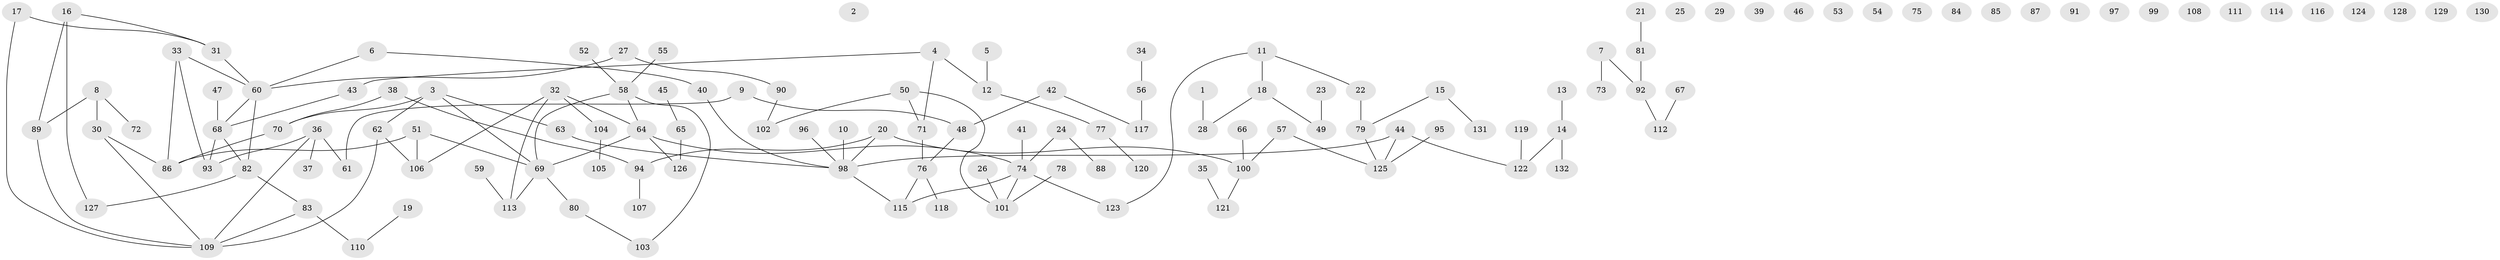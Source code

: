 // coarse degree distribution, {1: 0.25263157894736843, 0: 0.23157894736842105, 7: 0.042105263157894736, 4: 0.042105263157894736, 2: 0.18947368421052632, 3: 0.18947368421052632, 6: 0.021052631578947368, 5: 0.021052631578947368, 8: 0.010526315789473684}
// Generated by graph-tools (version 1.1) at 2025/41/03/06/25 10:41:19]
// undirected, 132 vertices, 132 edges
graph export_dot {
graph [start="1"]
  node [color=gray90,style=filled];
  1;
  2;
  3;
  4;
  5;
  6;
  7;
  8;
  9;
  10;
  11;
  12;
  13;
  14;
  15;
  16;
  17;
  18;
  19;
  20;
  21;
  22;
  23;
  24;
  25;
  26;
  27;
  28;
  29;
  30;
  31;
  32;
  33;
  34;
  35;
  36;
  37;
  38;
  39;
  40;
  41;
  42;
  43;
  44;
  45;
  46;
  47;
  48;
  49;
  50;
  51;
  52;
  53;
  54;
  55;
  56;
  57;
  58;
  59;
  60;
  61;
  62;
  63;
  64;
  65;
  66;
  67;
  68;
  69;
  70;
  71;
  72;
  73;
  74;
  75;
  76;
  77;
  78;
  79;
  80;
  81;
  82;
  83;
  84;
  85;
  86;
  87;
  88;
  89;
  90;
  91;
  92;
  93;
  94;
  95;
  96;
  97;
  98;
  99;
  100;
  101;
  102;
  103;
  104;
  105;
  106;
  107;
  108;
  109;
  110;
  111;
  112;
  113;
  114;
  115;
  116;
  117;
  118;
  119;
  120;
  121;
  122;
  123;
  124;
  125;
  126;
  127;
  128;
  129;
  130;
  131;
  132;
  1 -- 28;
  3 -- 62;
  3 -- 63;
  3 -- 69;
  3 -- 70;
  4 -- 12;
  4 -- 43;
  4 -- 71;
  5 -- 12;
  6 -- 40;
  6 -- 60;
  7 -- 73;
  7 -- 92;
  8 -- 30;
  8 -- 72;
  8 -- 89;
  9 -- 48;
  9 -- 61;
  10 -- 98;
  11 -- 18;
  11 -- 22;
  11 -- 123;
  12 -- 77;
  13 -- 14;
  14 -- 122;
  14 -- 132;
  15 -- 79;
  15 -- 131;
  16 -- 31;
  16 -- 89;
  16 -- 127;
  17 -- 31;
  17 -- 109;
  18 -- 28;
  18 -- 49;
  19 -- 110;
  20 -- 94;
  20 -- 98;
  20 -- 100;
  21 -- 81;
  22 -- 79;
  23 -- 49;
  24 -- 74;
  24 -- 88;
  26 -- 101;
  27 -- 60;
  27 -- 90;
  30 -- 86;
  30 -- 109;
  31 -- 60;
  32 -- 64;
  32 -- 104;
  32 -- 106;
  32 -- 113;
  33 -- 60;
  33 -- 86;
  33 -- 93;
  34 -- 56;
  35 -- 121;
  36 -- 37;
  36 -- 61;
  36 -- 93;
  36 -- 109;
  38 -- 70;
  38 -- 94;
  40 -- 98;
  41 -- 74;
  42 -- 48;
  42 -- 117;
  43 -- 68;
  44 -- 98;
  44 -- 122;
  44 -- 125;
  45 -- 65;
  47 -- 68;
  48 -- 76;
  50 -- 71;
  50 -- 101;
  50 -- 102;
  51 -- 69;
  51 -- 86;
  51 -- 106;
  52 -- 58;
  55 -- 58;
  56 -- 117;
  57 -- 100;
  57 -- 125;
  58 -- 64;
  58 -- 69;
  58 -- 103;
  59 -- 113;
  60 -- 68;
  60 -- 82;
  62 -- 106;
  62 -- 109;
  63 -- 98;
  64 -- 69;
  64 -- 74;
  64 -- 126;
  65 -- 126;
  66 -- 100;
  67 -- 112;
  68 -- 82;
  68 -- 93;
  69 -- 80;
  69 -- 113;
  70 -- 86;
  71 -- 76;
  74 -- 101;
  74 -- 115;
  74 -- 123;
  76 -- 115;
  76 -- 118;
  77 -- 120;
  78 -- 101;
  79 -- 125;
  80 -- 103;
  81 -- 92;
  82 -- 83;
  82 -- 127;
  83 -- 109;
  83 -- 110;
  89 -- 109;
  90 -- 102;
  92 -- 112;
  94 -- 107;
  95 -- 125;
  96 -- 98;
  98 -- 115;
  100 -- 121;
  104 -- 105;
  119 -- 122;
}
